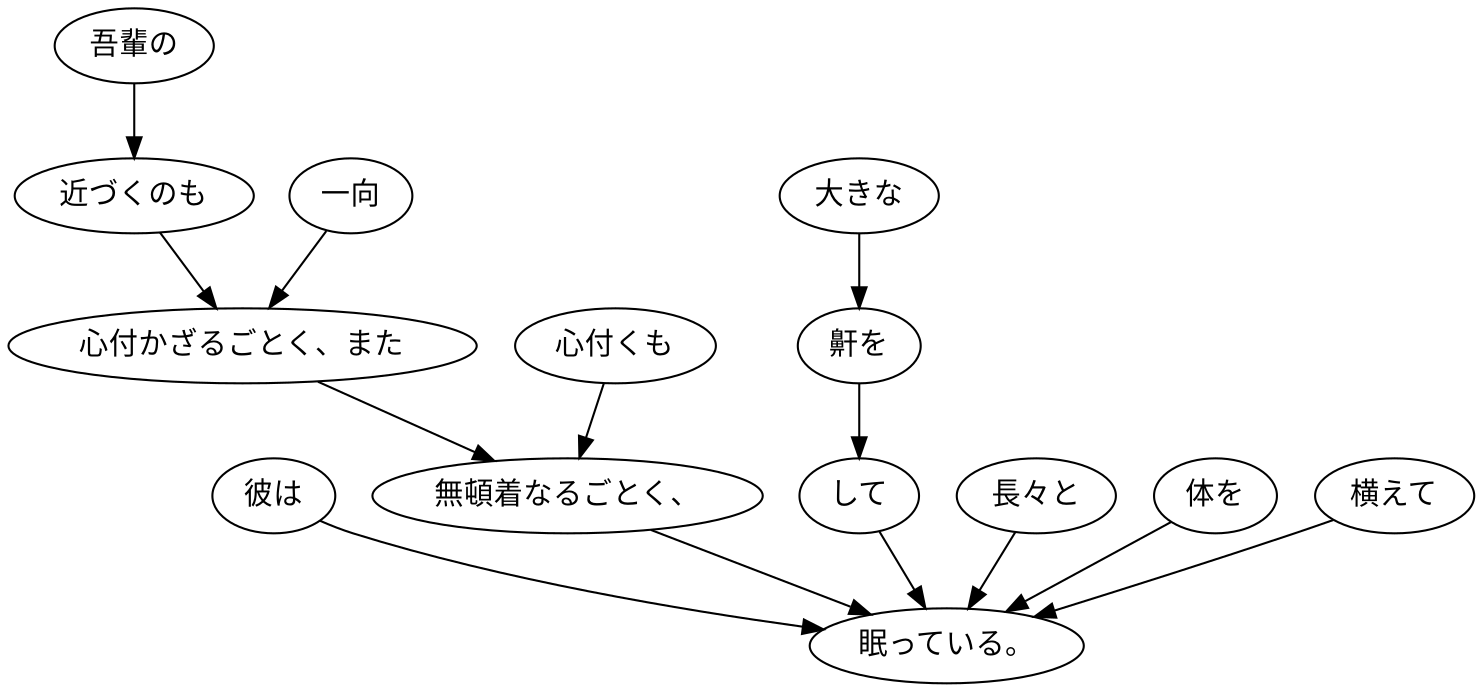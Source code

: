 digraph graph188 {
	node0 [label="彼は"];
	node1 [label="吾輩の"];
	node2 [label="近づくのも"];
	node3 [label="一向"];
	node4 [label="心付かざるごとく、また"];
	node5 [label="心付くも"];
	node6 [label="無頓着なるごとく、"];
	node7 [label="大きな"];
	node8 [label="鼾を"];
	node9 [label="して"];
	node10 [label="長々と"];
	node11 [label="体を"];
	node12 [label="横えて"];
	node13 [label="眠っている。"];
	node0 -> node13;
	node1 -> node2;
	node2 -> node4;
	node3 -> node4;
	node4 -> node6;
	node5 -> node6;
	node6 -> node13;
	node7 -> node8;
	node8 -> node9;
	node9 -> node13;
	node10 -> node13;
	node11 -> node13;
	node12 -> node13;
}
